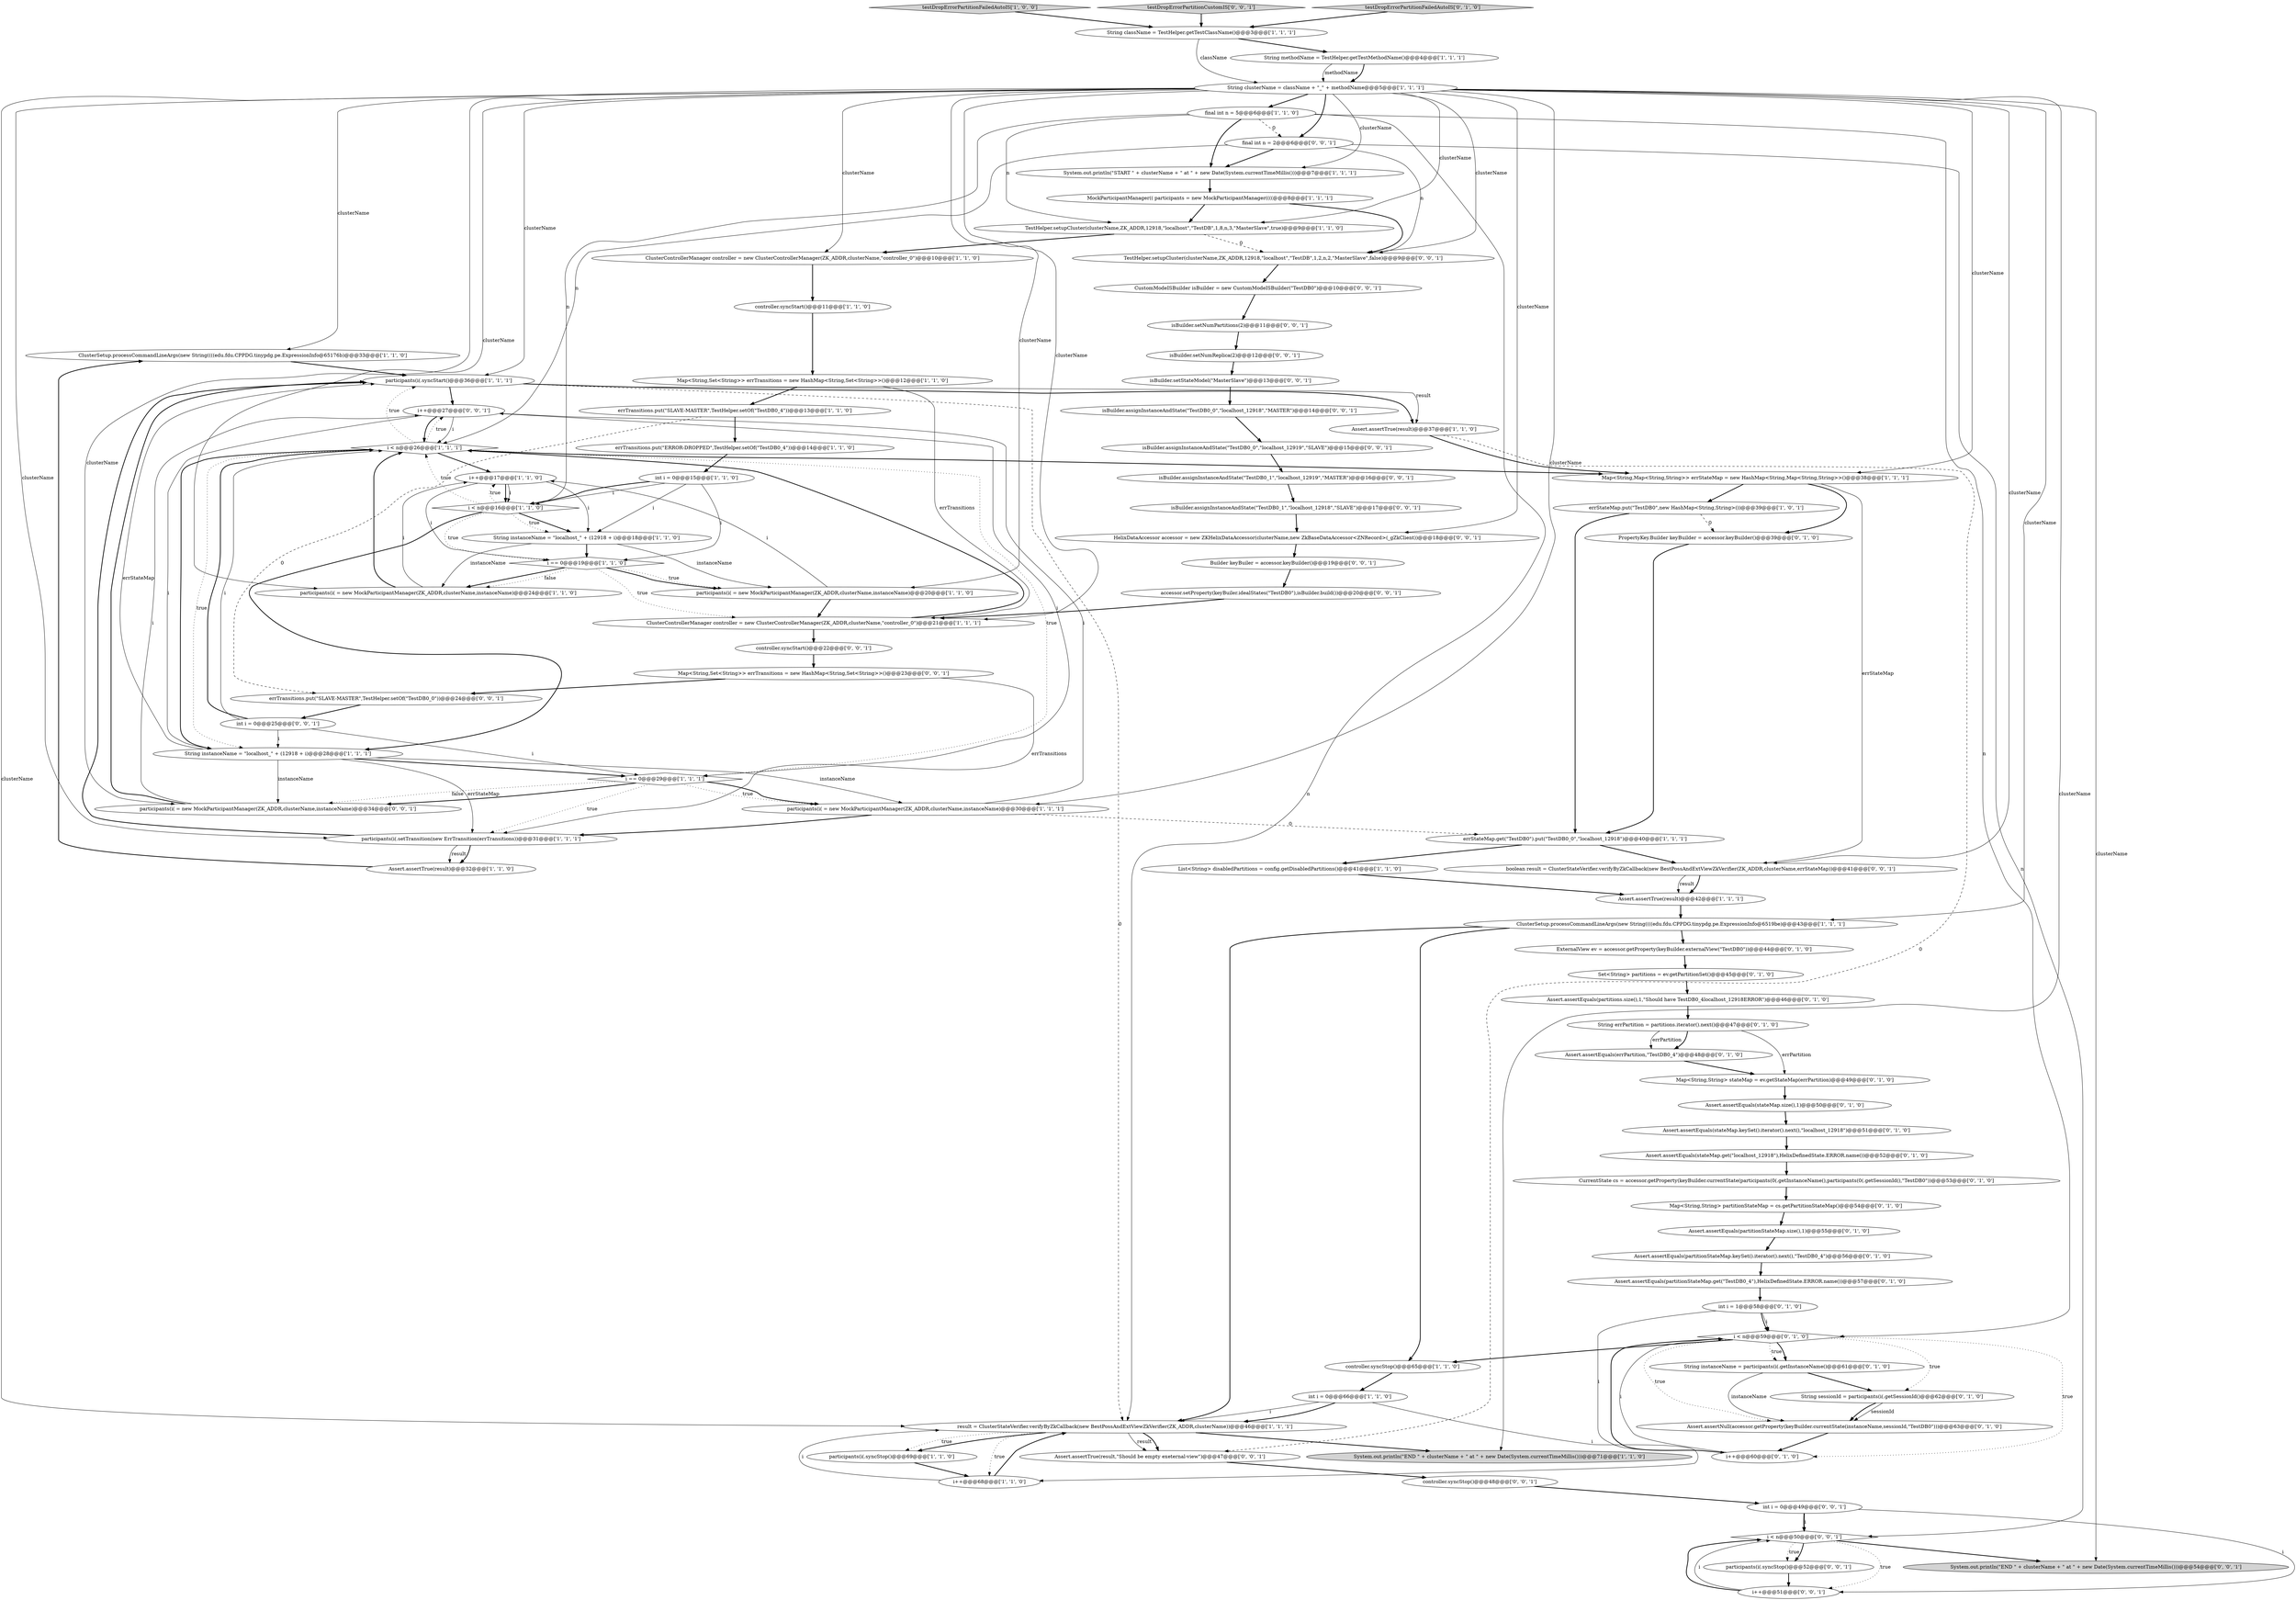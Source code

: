 digraph {
15 [style = filled, label = "ClusterSetup.processCommandLineArgs(new String((((edu.fdu.CPPDG.tinypdg.pe.ExpressionInfo@65176b)@@@33@@@['1', '1', '0']", fillcolor = white, shape = ellipse image = "AAA0AAABBB1BBB"];
19 [style = filled, label = "String className = TestHelper.getTestClassName()@@@3@@@['1', '1', '1']", fillcolor = white, shape = ellipse image = "AAA0AAABBB1BBB"];
24 [style = filled, label = "Assert.assertTrue(result)@@@37@@@['1', '1', '0']", fillcolor = white, shape = ellipse image = "AAA0AAABBB1BBB"];
37 [style = filled, label = "errStateMap.put(\"TestDB0\",new HashMap<String,String>())@@@39@@@['1', '0', '1']", fillcolor = white, shape = ellipse image = "AAA0AAABBB1BBB"];
90 [style = filled, label = "boolean result = ClusterStateVerifier.verifyByZkCallback(new BestPossAndExtViewZkVerifier(ZK_ADDR,clusterName,errStateMap))@@@41@@@['0', '0', '1']", fillcolor = white, shape = ellipse image = "AAA0AAABBB3BBB"];
63 [style = filled, label = "Assert.assertEquals(stateMap.size(),1)@@@50@@@['0', '1', '0']", fillcolor = white, shape = ellipse image = "AAA1AAABBB2BBB"];
20 [style = filled, label = "i < n@@@26@@@['1', '1', '1']", fillcolor = white, shape = diamond image = "AAA0AAABBB1BBB"];
48 [style = filled, label = "String errPartition = partitions.iterator().next()@@@47@@@['0', '1', '0']", fillcolor = white, shape = ellipse image = "AAA1AAABBB2BBB"];
62 [style = filled, label = "Assert.assertEquals(errPartition,\"TestDB0_4\")@@@48@@@['0', '1', '0']", fillcolor = white, shape = ellipse image = "AAA1AAABBB2BBB"];
39 [style = filled, label = "Assert.assertTrue(result)@@@42@@@['1', '1', '1']", fillcolor = white, shape = ellipse image = "AAA0AAABBB1BBB"];
68 [style = filled, label = "Assert.assertTrue(result,\"Should be empty exeternal-view\")@@@47@@@['0', '0', '1']", fillcolor = white, shape = ellipse image = "AAA0AAABBB3BBB"];
69 [style = filled, label = "i < n@@@50@@@['0', '0', '1']", fillcolor = white, shape = diamond image = "AAA0AAABBB3BBB"];
46 [style = filled, label = "Assert.assertEquals(partitionStateMap.get(\"TestDB0_4\"),HelixDefinedState.ERROR.name())@@@57@@@['0', '1', '0']", fillcolor = white, shape = ellipse image = "AAA1AAABBB2BBB"];
28 [style = filled, label = "i++@@@17@@@['1', '1', '0']", fillcolor = white, shape = ellipse image = "AAA0AAABBB1BBB"];
10 [style = filled, label = "participants(i( = new MockParticipantManager(ZK_ADDR,clusterName,instanceName)@@@24@@@['1', '1', '0']", fillcolor = white, shape = ellipse image = "AAA0AAABBB1BBB"];
51 [style = filled, label = "String instanceName = participants(i(.getInstanceName()@@@61@@@['0', '1', '0']", fillcolor = white, shape = ellipse image = "AAA1AAABBB2BBB"];
1 [style = filled, label = "participants(i(.syncStop()@@@69@@@['1', '1', '0']", fillcolor = white, shape = ellipse image = "AAA0AAABBB1BBB"];
34 [style = filled, label = "System.out.println(\"END \" + clusterName + \" at \" + new Date(System.currentTimeMillis()))@@@71@@@['1', '1', '0']", fillcolor = lightgray, shape = ellipse image = "AAA0AAABBB1BBB"];
45 [style = filled, label = "Assert.assertNull(accessor.getProperty(keyBuilder.currentState(instanceName,sessionId,\"TestDB0\")))@@@63@@@['0', '1', '0']", fillcolor = white, shape = ellipse image = "AAA1AAABBB2BBB"];
30 [style = filled, label = "String instanceName = \"localhost_\" + (12918 + i)@@@28@@@['1', '1', '1']", fillcolor = white, shape = ellipse image = "AAA0AAABBB1BBB"];
75 [style = filled, label = "isBuilder.assignInstanceAndState(\"TestDB0_0\",\"localhost_12918\",\"MASTER\")@@@14@@@['0', '0', '1']", fillcolor = white, shape = ellipse image = "AAA0AAABBB3BBB"];
78 [style = filled, label = "int i = 0@@@25@@@['0', '0', '1']", fillcolor = white, shape = ellipse image = "AAA0AAABBB3BBB"];
72 [style = filled, label = "errTransitions.put(\"SLAVE-MASTER\",TestHelper.setOf(\"TestDB0_0\"))@@@24@@@['0', '0', '1']", fillcolor = white, shape = ellipse image = "AAA0AAABBB3BBB"];
49 [style = filled, label = "i < n@@@59@@@['0', '1', '0']", fillcolor = white, shape = diamond image = "AAA1AAABBB2BBB"];
23 [style = filled, label = "ClusterSetup.processCommandLineArgs(new String((((edu.fdu.CPPDG.tinypdg.pe.ExpressionInfo@6519be)@@@43@@@['1', '1', '1']", fillcolor = white, shape = ellipse image = "AAA0AAABBB1BBB"];
22 [style = filled, label = "controller.syncStart()@@@11@@@['1', '1', '0']", fillcolor = white, shape = ellipse image = "AAA0AAABBB1BBB"];
0 [style = filled, label = "MockParticipantManager(( participants = new MockParticipantManager((((@@@8@@@['1', '1', '1']", fillcolor = white, shape = ellipse image = "AAA0AAABBB1BBB"];
64 [style = filled, label = "isBuilder.assignInstanceAndState(\"TestDB0_1\",\"localhost_12918\",\"SLAVE\")@@@17@@@['0', '0', '1']", fillcolor = white, shape = ellipse image = "AAA0AAABBB3BBB"];
17 [style = filled, label = "result = ClusterStateVerifier.verifyByZkCallback(new BestPossAndExtViewZkVerifier(ZK_ADDR,clusterName))@@@46@@@['1', '1', '1']", fillcolor = white, shape = ellipse image = "AAA0AAABBB1BBB"];
16 [style = filled, label = "errTransitions.put(\"ERROR-DROPPED\",TestHelper.setOf(\"TestDB0_4\"))@@@14@@@['1', '1', '0']", fillcolor = white, shape = ellipse image = "AAA0AAABBB1BBB"];
6 [style = filled, label = "String methodName = TestHelper.getTestMethodName()@@@4@@@['1', '1', '1']", fillcolor = white, shape = ellipse image = "AAA0AAABBB1BBB"];
21 [style = filled, label = "controller.syncStop()@@@65@@@['1', '1', '0']", fillcolor = white, shape = ellipse image = "AAA0AAABBB1BBB"];
44 [style = filled, label = "Assert.assertEquals(stateMap.keySet().iterator().next(),\"localhost_12918\")@@@51@@@['0', '1', '0']", fillcolor = white, shape = ellipse image = "AAA1AAABBB2BBB"];
58 [style = filled, label = "CurrentState cs = accessor.getProperty(keyBuilder.currentState(participants(0(.getInstanceName(),participants(0(.getSessionId(),\"TestDB0\"))@@@53@@@['0', '1', '0']", fillcolor = white, shape = ellipse image = "AAA1AAABBB2BBB"];
54 [style = filled, label = "Map<String,String> stateMap = ev.getStateMap(errPartition)@@@49@@@['0', '1', '0']", fillcolor = white, shape = ellipse image = "AAA1AAABBB2BBB"];
85 [style = filled, label = "final int n = 2@@@6@@@['0', '0', '1']", fillcolor = white, shape = ellipse image = "AAA0AAABBB3BBB"];
53 [style = filled, label = "Assert.assertEquals(partitionStateMap.keySet().iterator().next(),\"TestDB0_4\")@@@56@@@['0', '1', '0']", fillcolor = white, shape = ellipse image = "AAA1AAABBB2BBB"];
11 [style = filled, label = "errStateMap.get(\"TestDB0\").put(\"TestDB0_0\",\"localhost_12918\")@@@40@@@['1', '1', '1']", fillcolor = white, shape = ellipse image = "AAA0AAABBB1BBB"];
2 [style = filled, label = "testDropErrorPartitionFailedAutoIS['1', '0', '0']", fillcolor = lightgray, shape = diamond image = "AAA0AAABBB1BBB"];
27 [style = filled, label = "i < n@@@16@@@['1', '1', '0']", fillcolor = white, shape = diamond image = "AAA0AAABBB1BBB"];
29 [style = filled, label = "participants(i( = new MockParticipantManager(ZK_ADDR,clusterName,instanceName)@@@20@@@['1', '1', '0']", fillcolor = white, shape = ellipse image = "AAA0AAABBB1BBB"];
8 [style = filled, label = "int i = 0@@@15@@@['1', '1', '0']", fillcolor = white, shape = ellipse image = "AAA0AAABBB1BBB"];
9 [style = filled, label = "String instanceName = \"localhost_\" + (12918 + i)@@@18@@@['1', '1', '0']", fillcolor = white, shape = ellipse image = "AAA0AAABBB1BBB"];
3 [style = filled, label = "Map<String,Set<String>> errTransitions = new HashMap<String,Set<String>>()@@@12@@@['1', '1', '0']", fillcolor = white, shape = ellipse image = "AAA0AAABBB1BBB"];
25 [style = filled, label = "ClusterControllerManager controller = new ClusterControllerManager(ZK_ADDR,clusterName,\"controller_0\")@@@21@@@['1', '1', '1']", fillcolor = white, shape = ellipse image = "AAA0AAABBB1BBB"];
73 [style = filled, label = "TestHelper.setupCluster(clusterName,ZK_ADDR,12918,\"localhost\",\"TestDB\",1,2,n,2,\"MasterSlave\",false)@@@9@@@['0', '0', '1']", fillcolor = white, shape = ellipse image = "AAA0AAABBB3BBB"];
88 [style = filled, label = "controller.syncStop()@@@48@@@['0', '0', '1']", fillcolor = white, shape = ellipse image = "AAA0AAABBB3BBB"];
57 [style = filled, label = "i++@@@60@@@['0', '1', '0']", fillcolor = white, shape = ellipse image = "AAA1AAABBB2BBB"];
38 [style = filled, label = "String clusterName = className + \"_\" + methodName@@@5@@@['1', '1', '1']", fillcolor = white, shape = ellipse image = "AAA0AAABBB1BBB"];
18 [style = filled, label = "Assert.assertTrue(result)@@@32@@@['1', '1', '0']", fillcolor = white, shape = ellipse image = "AAA0AAABBB1BBB"];
43 [style = filled, label = "ExternalView ev = accessor.getProperty(keyBuilder.externalView(\"TestDB0\"))@@@44@@@['0', '1', '0']", fillcolor = white, shape = ellipse image = "AAA1AAABBB2BBB"];
50 [style = filled, label = "String sessionId = participants(i(.getSessionId()@@@62@@@['0', '1', '0']", fillcolor = white, shape = ellipse image = "AAA1AAABBB2BBB"];
76 [style = filled, label = "CustomModeISBuilder isBuilder = new CustomModeISBuilder(\"TestDB0\")@@@10@@@['0', '0', '1']", fillcolor = white, shape = ellipse image = "AAA0AAABBB3BBB"];
61 [style = filled, label = "Assert.assertEquals(partitions.size(),1,\"Should have TestDB0_4localhost_12918ERROR\")@@@46@@@['0', '1', '0']", fillcolor = white, shape = ellipse image = "AAA1AAABBB2BBB"];
32 [style = filled, label = "participants(i( = new MockParticipantManager(ZK_ADDR,clusterName,instanceName)@@@30@@@['1', '1', '1']", fillcolor = white, shape = ellipse image = "AAA0AAABBB1BBB"];
91 [style = filled, label = "int i = 0@@@49@@@['0', '0', '1']", fillcolor = white, shape = ellipse image = "AAA0AAABBB3BBB"];
65 [style = filled, label = "i++@@@27@@@['0', '0', '1']", fillcolor = white, shape = ellipse image = "AAA0AAABBB3BBB"];
74 [style = filled, label = "isBuilder.setNumPartitions(2)@@@11@@@['0', '0', '1']", fillcolor = white, shape = ellipse image = "AAA0AAABBB3BBB"];
52 [style = filled, label = "Assert.assertEquals(stateMap.get(\"localhost_12918\"),HelixDefinedState.ERROR.name())@@@52@@@['0', '1', '0']", fillcolor = white, shape = ellipse image = "AAA1AAABBB2BBB"];
4 [style = filled, label = "i++@@@68@@@['1', '1', '0']", fillcolor = white, shape = ellipse image = "AAA0AAABBB1BBB"];
70 [style = filled, label = "i++@@@51@@@['0', '0', '1']", fillcolor = white, shape = ellipse image = "AAA0AAABBB3BBB"];
33 [style = filled, label = "final int n = 5@@@6@@@['1', '1', '0']", fillcolor = white, shape = ellipse image = "AAA0AAABBB1BBB"];
13 [style = filled, label = "TestHelper.setupCluster(clusterName,ZK_ADDR,12918,\"localhost\",\"TestDB\",1,8,n,3,\"MasterSlave\",true)@@@9@@@['1', '1', '0']", fillcolor = white, shape = ellipse image = "AAA0AAABBB1BBB"];
66 [style = filled, label = "System.out.println(\"END \" + clusterName + \" at \" + new Date(System.currentTimeMillis()))@@@54@@@['0', '0', '1']", fillcolor = lightgray, shape = ellipse image = "AAA0AAABBB3BBB"];
56 [style = filled, label = "int i = 1@@@58@@@['0', '1', '0']", fillcolor = white, shape = ellipse image = "AAA1AAABBB2BBB"];
80 [style = filled, label = "isBuilder.setNumReplica(2)@@@12@@@['0', '0', '1']", fillcolor = white, shape = ellipse image = "AAA0AAABBB3BBB"];
71 [style = filled, label = "participants(i( = new MockParticipantManager(ZK_ADDR,clusterName,instanceName)@@@34@@@['0', '0', '1']", fillcolor = white, shape = ellipse image = "AAA0AAABBB3BBB"];
87 [style = filled, label = "controller.syncStart()@@@22@@@['0', '0', '1']", fillcolor = white, shape = ellipse image = "AAA0AAABBB3BBB"];
89 [style = filled, label = "isBuilder.setStateModel(\"MasterSlave\")@@@13@@@['0', '0', '1']", fillcolor = white, shape = ellipse image = "AAA0AAABBB3BBB"];
36 [style = filled, label = "participants(i(.setTransition(new ErrTransition(errTransitions))@@@31@@@['1', '1', '1']", fillcolor = white, shape = ellipse image = "AAA0AAABBB1BBB"];
5 [style = filled, label = "i == 0@@@19@@@['1', '1', '0']", fillcolor = white, shape = diamond image = "AAA0AAABBB1BBB"];
86 [style = filled, label = "isBuilder.assignInstanceAndState(\"TestDB0_1\",\"localhost_12919\",\"MASTER\")@@@16@@@['0', '0', '1']", fillcolor = white, shape = ellipse image = "AAA0AAABBB3BBB"];
41 [style = filled, label = "Map<String,Map<String,String>> errStateMap = new HashMap<String,Map<String,String>>()@@@38@@@['1', '1', '1']", fillcolor = white, shape = ellipse image = "AAA0AAABBB1BBB"];
84 [style = filled, label = "Map<String,Set<String>> errTransitions = new HashMap<String,Set<String>>()@@@23@@@['0', '0', '1']", fillcolor = white, shape = ellipse image = "AAA0AAABBB3BBB"];
55 [style = filled, label = "PropertyKey.Builder keyBuilder = accessor.keyBuilder()@@@39@@@['0', '1', '0']", fillcolor = white, shape = ellipse image = "AAA1AAABBB2BBB"];
12 [style = filled, label = "List<String> disabledPartitions = config.getDisabledPartitions()@@@41@@@['1', '1', '0']", fillcolor = white, shape = ellipse image = "AAA0AAABBB1BBB"];
77 [style = filled, label = "Builder keyBuiler = accessor.keyBuilder()@@@19@@@['0', '0', '1']", fillcolor = white, shape = ellipse image = "AAA0AAABBB3BBB"];
82 [style = filled, label = "testDropErrorPartitionCustomIS['0', '0', '1']", fillcolor = lightgray, shape = diamond image = "AAA0AAABBB3BBB"];
35 [style = filled, label = "ClusterControllerManager controller = new ClusterControllerManager(ZK_ADDR,clusterName,\"controller_0\")@@@10@@@['1', '1', '0']", fillcolor = white, shape = ellipse image = "AAA0AAABBB1BBB"];
59 [style = filled, label = "Assert.assertEquals(partitionStateMap.size(),1)@@@55@@@['0', '1', '0']", fillcolor = white, shape = ellipse image = "AAA1AAABBB2BBB"];
67 [style = filled, label = "isBuilder.assignInstanceAndState(\"TestDB0_0\",\"localhost_12919\",\"SLAVE\")@@@15@@@['0', '0', '1']", fillcolor = white, shape = ellipse image = "AAA0AAABBB3BBB"];
7 [style = filled, label = "errTransitions.put(\"SLAVE-MASTER\",TestHelper.setOf(\"TestDB0_4\"))@@@13@@@['1', '1', '0']", fillcolor = white, shape = ellipse image = "AAA0AAABBB1BBB"];
42 [style = filled, label = "Set<String> partitions = ev.getPartitionSet()@@@45@@@['0', '1', '0']", fillcolor = white, shape = ellipse image = "AAA1AAABBB2BBB"];
14 [style = filled, label = "i == 0@@@29@@@['1', '1', '1']", fillcolor = white, shape = diamond image = "AAA0AAABBB1BBB"];
81 [style = filled, label = "accessor.setProperty(keyBuiler.idealStates(\"TestDB0\"),isBuilder.build())@@@20@@@['0', '0', '1']", fillcolor = white, shape = ellipse image = "AAA0AAABBB3BBB"];
60 [style = filled, label = "testDropErrorPartitionFailedAutoIS['0', '1', '0']", fillcolor = lightgray, shape = diamond image = "AAA0AAABBB2BBB"];
83 [style = filled, label = "HelixDataAccessor accessor = new ZKHelixDataAccessor(clusterName,new ZkBaseDataAccessor<ZNRecord>(_gZkClient))@@@18@@@['0', '0', '1']", fillcolor = white, shape = ellipse image = "AAA0AAABBB3BBB"];
26 [style = filled, label = "System.out.println(\"START \" + clusterName + \" at \" + new Date(System.currentTimeMillis()))@@@7@@@['1', '1', '1']", fillcolor = white, shape = ellipse image = "AAA0AAABBB1BBB"];
79 [style = filled, label = "participants(i(.syncStop()@@@52@@@['0', '0', '1']", fillcolor = white, shape = ellipse image = "AAA0AAABBB3BBB"];
47 [style = filled, label = "Map<String,String> partitionStateMap = cs.getPartitionStateMap()@@@54@@@['0', '1', '0']", fillcolor = white, shape = ellipse image = "AAA1AAABBB2BBB"];
31 [style = filled, label = "participants(i(.syncStart()@@@36@@@['1', '1', '1']", fillcolor = white, shape = ellipse image = "AAA0AAABBB1BBB"];
40 [style = filled, label = "int i = 0@@@66@@@['1', '1', '0']", fillcolor = white, shape = ellipse image = "AAA0AAABBB1BBB"];
9->10 [style = solid, label="instanceName"];
28->9 [style = solid, label="i"];
61->48 [style = bold, label=""];
19->6 [style = bold, label=""];
11->12 [style = bold, label=""];
31->17 [style = dashed, label="0"];
33->49 [style = solid, label="n"];
14->32 [style = bold, label=""];
70->69 [style = bold, label=""];
17->68 [style = solid, label="result"];
20->31 [style = dotted, label="true"];
30->36 [style = solid, label="errStateMap"];
30->71 [style = solid, label="instanceName"];
38->31 [style = solid, label="clusterName"];
38->66 [style = solid, label="clusterName"];
3->25 [style = solid, label="errTransitions"];
17->4 [style = dotted, label="true"];
50->45 [style = solid, label="sessionId"];
3->7 [style = bold, label=""];
36->18 [style = solid, label="result"];
43->42 [style = bold, label=""];
36->18 [style = bold, label=""];
58->47 [style = bold, label=""];
38->90 [style = solid, label="clusterName"];
20->65 [style = dotted, label="true"];
20->30 [style = bold, label=""];
83->77 [style = bold, label=""];
48->62 [style = bold, label=""];
65->30 [style = solid, label="i"];
27->30 [style = bold, label=""];
78->20 [style = solid, label="i"];
5->29 [style = bold, label=""];
33->13 [style = solid, label="n"];
8->27 [style = solid, label="i"];
38->26 [style = solid, label="clusterName"];
14->71 [style = dotted, label="false"];
35->22 [style = bold, label=""];
14->71 [style = bold, label=""];
38->35 [style = solid, label="clusterName"];
71->65 [style = solid, label="i"];
27->28 [style = dotted, label="true"];
38->83 [style = solid, label="clusterName"];
76->74 [style = bold, label=""];
49->21 [style = bold, label=""];
17->1 [style = bold, label=""];
90->39 [style = bold, label=""];
30->31 [style = solid, label="errStateMap"];
48->54 [style = solid, label="errPartition"];
20->14 [style = dotted, label="true"];
12->39 [style = bold, label=""];
67->86 [style = bold, label=""];
42->61 [style = bold, label=""];
33->27 [style = solid, label="n"];
47->59 [style = bold, label=""];
38->15 [style = solid, label="clusterName"];
38->13 [style = solid, label="clusterName"];
17->1 [style = dotted, label="true"];
73->76 [style = bold, label=""];
25->87 [style = bold, label=""];
14->36 [style = dotted, label="true"];
38->17 [style = solid, label="clusterName"];
52->58 [style = bold, label=""];
6->38 [style = bold, label=""];
7->16 [style = bold, label=""];
65->20 [style = bold, label=""];
16->8 [style = bold, label=""];
29->28 [style = solid, label="i"];
38->23 [style = solid, label="clusterName"];
15->31 [style = bold, label=""];
85->73 [style = solid, label="n"];
49->50 [style = dotted, label="true"];
4->17 [style = bold, label=""];
65->20 [style = solid, label="i"];
78->20 [style = bold, label=""];
89->75 [style = bold, label=""];
32->65 [style = solid, label="i"];
13->35 [style = bold, label=""];
23->43 [style = bold, label=""];
85->20 [style = solid, label="n"];
8->27 [style = bold, label=""];
51->50 [style = bold, label=""];
85->26 [style = bold, label=""];
23->21 [style = bold, label=""];
28->27 [style = bold, label=""];
14->32 [style = dotted, label="true"];
33->85 [style = dashed, label="0"];
69->70 [style = dotted, label="true"];
54->63 [style = bold, label=""];
78->14 [style = solid, label="i"];
57->49 [style = bold, label=""];
91->69 [style = bold, label=""];
84->72 [style = bold, label=""];
20->30 [style = dotted, label="true"];
1->4 [style = bold, label=""];
9->29 [style = solid, label="instanceName"];
5->10 [style = dotted, label="false"];
32->11 [style = dashed, label="0"];
79->70 [style = bold, label=""];
38->73 [style = solid, label="clusterName"];
38->33 [style = bold, label=""];
38->25 [style = solid, label="clusterName"];
30->14 [style = bold, label=""];
38->41 [style = solid, label="clusterName"];
28->5 [style = solid, label="i"];
44->52 [style = bold, label=""];
41->90 [style = solid, label="errStateMap"];
18->15 [style = bold, label=""];
10->20 [style = bold, label=""];
33->17 [style = solid, label="n"];
21->40 [style = bold, label=""];
56->49 [style = bold, label=""];
56->49 [style = solid, label="i"];
53->46 [style = bold, label=""];
38->34 [style = solid, label="clusterName"];
41->37 [style = bold, label=""];
80->89 [style = bold, label=""];
27->5 [style = dotted, label="true"];
46->56 [style = bold, label=""];
38->85 [style = bold, label=""];
69->66 [style = bold, label=""];
27->9 [style = bold, label=""];
29->25 [style = bold, label=""];
63->44 [style = bold, label=""];
72->78 [style = bold, label=""];
71->31 [style = bold, label=""];
55->11 [style = bold, label=""];
8->9 [style = solid, label="i"];
56->57 [style = solid, label="i"];
31->24 [style = solid, label="result"];
2->19 [style = bold, label=""];
65->14 [style = solid, label="i"];
49->45 [style = dotted, label="true"];
7->72 [style = dashed, label="0"];
17->68 [style = bold, label=""];
64->83 [style = bold, label=""];
74->80 [style = bold, label=""];
40->17 [style = bold, label=""];
84->36 [style = solid, label="errTransitions"];
49->57 [style = dotted, label="true"];
50->45 [style = bold, label=""];
88->91 [style = bold, label=""];
23->17 [style = bold, label=""];
11->90 [style = bold, label=""];
9->5 [style = bold, label=""];
91->70 [style = solid, label="i"];
8->5 [style = solid, label="i"];
49->51 [style = dotted, label="true"];
45->57 [style = bold, label=""];
87->84 [style = bold, label=""];
81->25 [style = bold, label=""];
28->27 [style = solid, label="i"];
51->45 [style = solid, label="instanceName"];
27->20 [style = dotted, label="true"];
37->55 [style = dashed, label="0"];
40->4 [style = solid, label="i"];
27->9 [style = dotted, label="true"];
57->49 [style = solid, label="i"];
6->38 [style = solid, label="methodName"];
0->73 [style = bold, label=""];
31->65 [style = bold, label=""];
82->19 [style = bold, label=""];
49->51 [style = bold, label=""];
25->20 [style = bold, label=""];
38->29 [style = solid, label="clusterName"];
41->55 [style = bold, label=""];
22->3 [style = bold, label=""];
30->32 [style = solid, label="instanceName"];
38->10 [style = solid, label="clusterName"];
90->39 [style = solid, label="result"];
91->69 [style = solid, label="i"];
69->79 [style = dotted, label="true"];
13->73 [style = dashed, label="0"];
24->68 [style = dashed, label="0"];
4->17 [style = solid, label="i"];
75->67 [style = bold, label=""];
0->13 [style = bold, label=""];
5->10 [style = bold, label=""];
38->32 [style = solid, label="clusterName"];
48->62 [style = solid, label="errPartition"];
62->54 [style = bold, label=""];
32->36 [style = bold, label=""];
86->64 [style = bold, label=""];
19->38 [style = solid, label="className"];
24->41 [style = bold, label=""];
10->28 [style = solid, label="i"];
36->31 [style = bold, label=""];
68->88 [style = bold, label=""];
59->53 [style = bold, label=""];
77->81 [style = bold, label=""];
78->30 [style = solid, label="i"];
20->28 [style = bold, label=""];
37->11 [style = bold, label=""];
38->71 [style = solid, label="clusterName"];
85->69 [style = solid, label="n"];
60->19 [style = bold, label=""];
5->25 [style = dotted, label="true"];
31->24 [style = bold, label=""];
17->34 [style = bold, label=""];
69->79 [style = bold, label=""];
39->23 [style = bold, label=""];
5->29 [style = dotted, label="true"];
26->0 [style = bold, label=""];
33->26 [style = bold, label=""];
40->17 [style = solid, label="i"];
70->69 [style = solid, label="i"];
38->36 [style = solid, label="clusterName"];
20->41 [style = bold, label=""];
}
